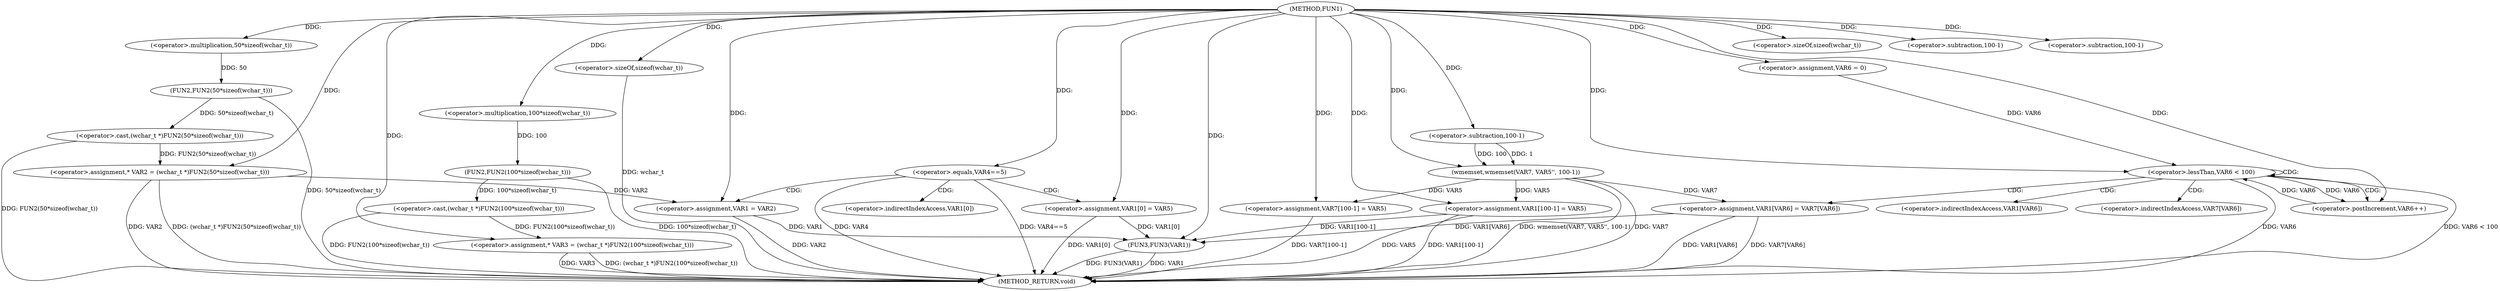 digraph FUN1 {  
"1000100" [label = "(METHOD,FUN1)" ]
"1000178" [label = "(METHOD_RETURN,void)" ]
"1000104" [label = "(<operator>.assignment,* VAR2 = (wchar_t *)FUN2(50*sizeof(wchar_t)))" ]
"1000106" [label = "(<operator>.cast,(wchar_t *)FUN2(50*sizeof(wchar_t)))" ]
"1000108" [label = "(FUN2,FUN2(50*sizeof(wchar_t)))" ]
"1000109" [label = "(<operator>.multiplication,50*sizeof(wchar_t))" ]
"1000111" [label = "(<operator>.sizeOf,sizeof(wchar_t))" ]
"1000114" [label = "(<operator>.assignment,* VAR3 = (wchar_t *)FUN2(100*sizeof(wchar_t)))" ]
"1000116" [label = "(<operator>.cast,(wchar_t *)FUN2(100*sizeof(wchar_t)))" ]
"1000118" [label = "(FUN2,FUN2(100*sizeof(wchar_t)))" ]
"1000119" [label = "(<operator>.multiplication,100*sizeof(wchar_t))" ]
"1000121" [label = "(<operator>.sizeOf,sizeof(wchar_t))" ]
"1000124" [label = "(<operator>.equals,VAR4==5)" ]
"1000128" [label = "(<operator>.assignment,VAR1 = VAR2)" ]
"1000131" [label = "(<operator>.assignment,VAR1[0] = VAR5)" ]
"1000139" [label = "(wmemset,wmemset(VAR7, VAR5'', 100-1))" ]
"1000142" [label = "(<operator>.subtraction,100-1)" ]
"1000145" [label = "(<operator>.assignment,VAR7[100-1] = VAR5)" ]
"1000148" [label = "(<operator>.subtraction,100-1)" ]
"1000153" [label = "(<operator>.assignment,VAR6 = 0)" ]
"1000156" [label = "(<operator>.lessThan,VAR6 < 100)" ]
"1000159" [label = "(<operator>.postIncrement,VAR6++)" ]
"1000162" [label = "(<operator>.assignment,VAR1[VAR6] = VAR7[VAR6])" ]
"1000169" [label = "(<operator>.assignment,VAR1[100-1] = VAR5)" ]
"1000172" [label = "(<operator>.subtraction,100-1)" ]
"1000176" [label = "(FUN3,FUN3(VAR1))" ]
"1000132" [label = "(<operator>.indirectIndexAccess,VAR1[0])" ]
"1000163" [label = "(<operator>.indirectIndexAccess,VAR1[VAR6])" ]
"1000166" [label = "(<operator>.indirectIndexAccess,VAR7[VAR6])" ]
  "1000128" -> "1000178"  [ label = "DDG: VAR2"] 
  "1000124" -> "1000178"  [ label = "DDG: VAR4"] 
  "1000106" -> "1000178"  [ label = "DDG: FUN2(50*sizeof(wchar_t))"] 
  "1000156" -> "1000178"  [ label = "DDG: VAR6"] 
  "1000104" -> "1000178"  [ label = "DDG: VAR2"] 
  "1000176" -> "1000178"  [ label = "DDG: FUN3(VAR1)"] 
  "1000116" -> "1000178"  [ label = "DDG: FUN2(100*sizeof(wchar_t))"] 
  "1000118" -> "1000178"  [ label = "DDG: 100*sizeof(wchar_t)"] 
  "1000114" -> "1000178"  [ label = "DDG: (wchar_t *)FUN2(100*sizeof(wchar_t))"] 
  "1000131" -> "1000178"  [ label = "DDG: VAR1[0]"] 
  "1000139" -> "1000178"  [ label = "DDG: wmemset(VAR7, VAR5'', 100-1)"] 
  "1000162" -> "1000178"  [ label = "DDG: VAR7[VAR6]"] 
  "1000139" -> "1000178"  [ label = "DDG: VAR7"] 
  "1000114" -> "1000178"  [ label = "DDG: VAR3"] 
  "1000121" -> "1000178"  [ label = "DDG: wchar_t"] 
  "1000176" -> "1000178"  [ label = "DDG: VAR1"] 
  "1000169" -> "1000178"  [ label = "DDG: VAR1[100-1]"] 
  "1000156" -> "1000178"  [ label = "DDG: VAR6 < 100"] 
  "1000162" -> "1000178"  [ label = "DDG: VAR1[VAR6]"] 
  "1000145" -> "1000178"  [ label = "DDG: VAR7[100-1]"] 
  "1000104" -> "1000178"  [ label = "DDG: (wchar_t *)FUN2(50*sizeof(wchar_t))"] 
  "1000169" -> "1000178"  [ label = "DDG: VAR5"] 
  "1000108" -> "1000178"  [ label = "DDG: 50*sizeof(wchar_t)"] 
  "1000124" -> "1000178"  [ label = "DDG: VAR4==5"] 
  "1000106" -> "1000104"  [ label = "DDG: FUN2(50*sizeof(wchar_t))"] 
  "1000100" -> "1000104"  [ label = "DDG: "] 
  "1000108" -> "1000106"  [ label = "DDG: 50*sizeof(wchar_t)"] 
  "1000109" -> "1000108"  [ label = "DDG: 50"] 
  "1000100" -> "1000109"  [ label = "DDG: "] 
  "1000100" -> "1000111"  [ label = "DDG: "] 
  "1000116" -> "1000114"  [ label = "DDG: FUN2(100*sizeof(wchar_t))"] 
  "1000100" -> "1000114"  [ label = "DDG: "] 
  "1000118" -> "1000116"  [ label = "DDG: 100*sizeof(wchar_t)"] 
  "1000119" -> "1000118"  [ label = "DDG: 100"] 
  "1000100" -> "1000119"  [ label = "DDG: "] 
  "1000100" -> "1000121"  [ label = "DDG: "] 
  "1000100" -> "1000124"  [ label = "DDG: "] 
  "1000104" -> "1000128"  [ label = "DDG: VAR2"] 
  "1000100" -> "1000128"  [ label = "DDG: "] 
  "1000100" -> "1000131"  [ label = "DDG: "] 
  "1000100" -> "1000139"  [ label = "DDG: "] 
  "1000142" -> "1000139"  [ label = "DDG: 100"] 
  "1000142" -> "1000139"  [ label = "DDG: 1"] 
  "1000100" -> "1000142"  [ label = "DDG: "] 
  "1000139" -> "1000145"  [ label = "DDG: VAR5"] 
  "1000100" -> "1000145"  [ label = "DDG: "] 
  "1000100" -> "1000148"  [ label = "DDG: "] 
  "1000100" -> "1000153"  [ label = "DDG: "] 
  "1000159" -> "1000156"  [ label = "DDG: VAR6"] 
  "1000153" -> "1000156"  [ label = "DDG: VAR6"] 
  "1000100" -> "1000156"  [ label = "DDG: "] 
  "1000156" -> "1000159"  [ label = "DDG: VAR6"] 
  "1000100" -> "1000159"  [ label = "DDG: "] 
  "1000139" -> "1000162"  [ label = "DDG: VAR7"] 
  "1000100" -> "1000169"  [ label = "DDG: "] 
  "1000139" -> "1000169"  [ label = "DDG: VAR5"] 
  "1000100" -> "1000172"  [ label = "DDG: "] 
  "1000131" -> "1000176"  [ label = "DDG: VAR1[0]"] 
  "1000128" -> "1000176"  [ label = "DDG: VAR1"] 
  "1000169" -> "1000176"  [ label = "DDG: VAR1[100-1]"] 
  "1000162" -> "1000176"  [ label = "DDG: VAR1[VAR6]"] 
  "1000100" -> "1000176"  [ label = "DDG: "] 
  "1000124" -> "1000132"  [ label = "CDG: "] 
  "1000124" -> "1000128"  [ label = "CDG: "] 
  "1000124" -> "1000131"  [ label = "CDG: "] 
  "1000156" -> "1000163"  [ label = "CDG: "] 
  "1000156" -> "1000156"  [ label = "CDG: "] 
  "1000156" -> "1000166"  [ label = "CDG: "] 
  "1000156" -> "1000162"  [ label = "CDG: "] 
  "1000156" -> "1000159"  [ label = "CDG: "] 
}
